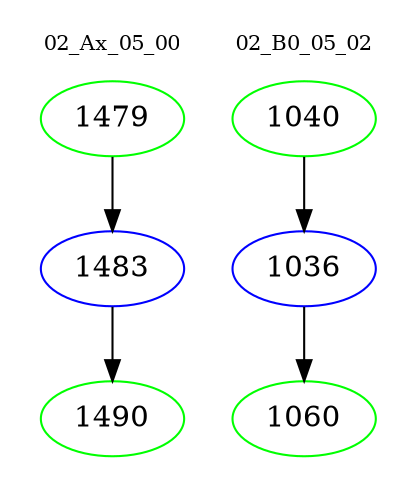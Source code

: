 digraph{
subgraph cluster_0 {
color = white
label = "02_Ax_05_00";
fontsize=10;
T0_1479 [label="1479", color="green"]
T0_1479 -> T0_1483 [color="black"]
T0_1483 [label="1483", color="blue"]
T0_1483 -> T0_1490 [color="black"]
T0_1490 [label="1490", color="green"]
}
subgraph cluster_1 {
color = white
label = "02_B0_05_02";
fontsize=10;
T1_1040 [label="1040", color="green"]
T1_1040 -> T1_1036 [color="black"]
T1_1036 [label="1036", color="blue"]
T1_1036 -> T1_1060 [color="black"]
T1_1060 [label="1060", color="green"]
}
}
